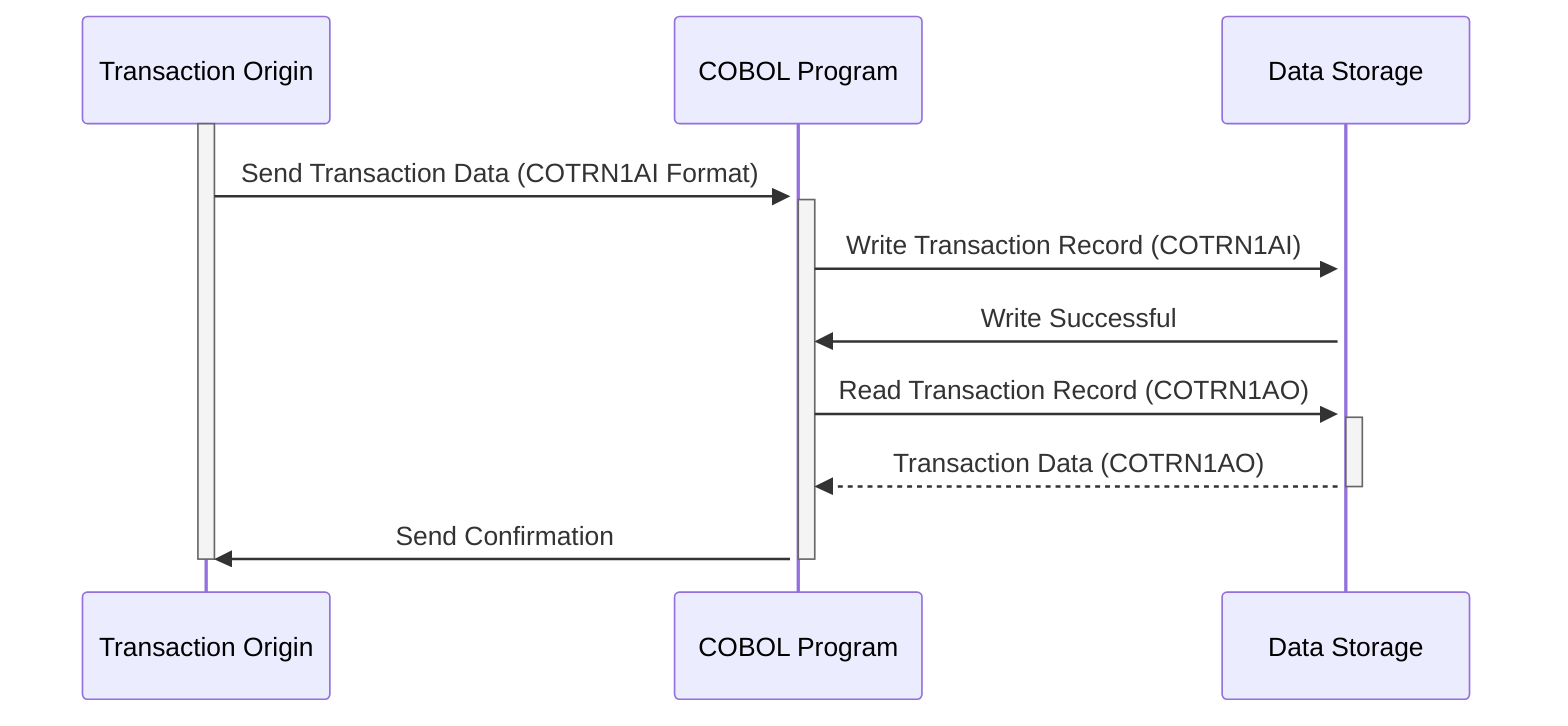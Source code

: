 sequenceDiagram
    participant Transaction Origin
    participant COBOL Program
    participant Data Storage

    activate Transaction Origin
    Transaction Origin->>+COBOL Program: Send Transaction Data (COTRN1AI Format)
    activate COBOL Program
    COBOL Program->>+Data Storage: Write Transaction Record (COTRN1AI)
    Data Storage->>COBOL Program: Write Successful
    COBOL Program->>+Data Storage: Read Transaction Record (COTRN1AO)
    Data Storage-->>-COBOL Program: Transaction Data (COTRN1AO)
    COBOL Program->>Transaction Origin: Send Confirmation 
    deactivate COBOL Program
    deactivate Transaction Origin